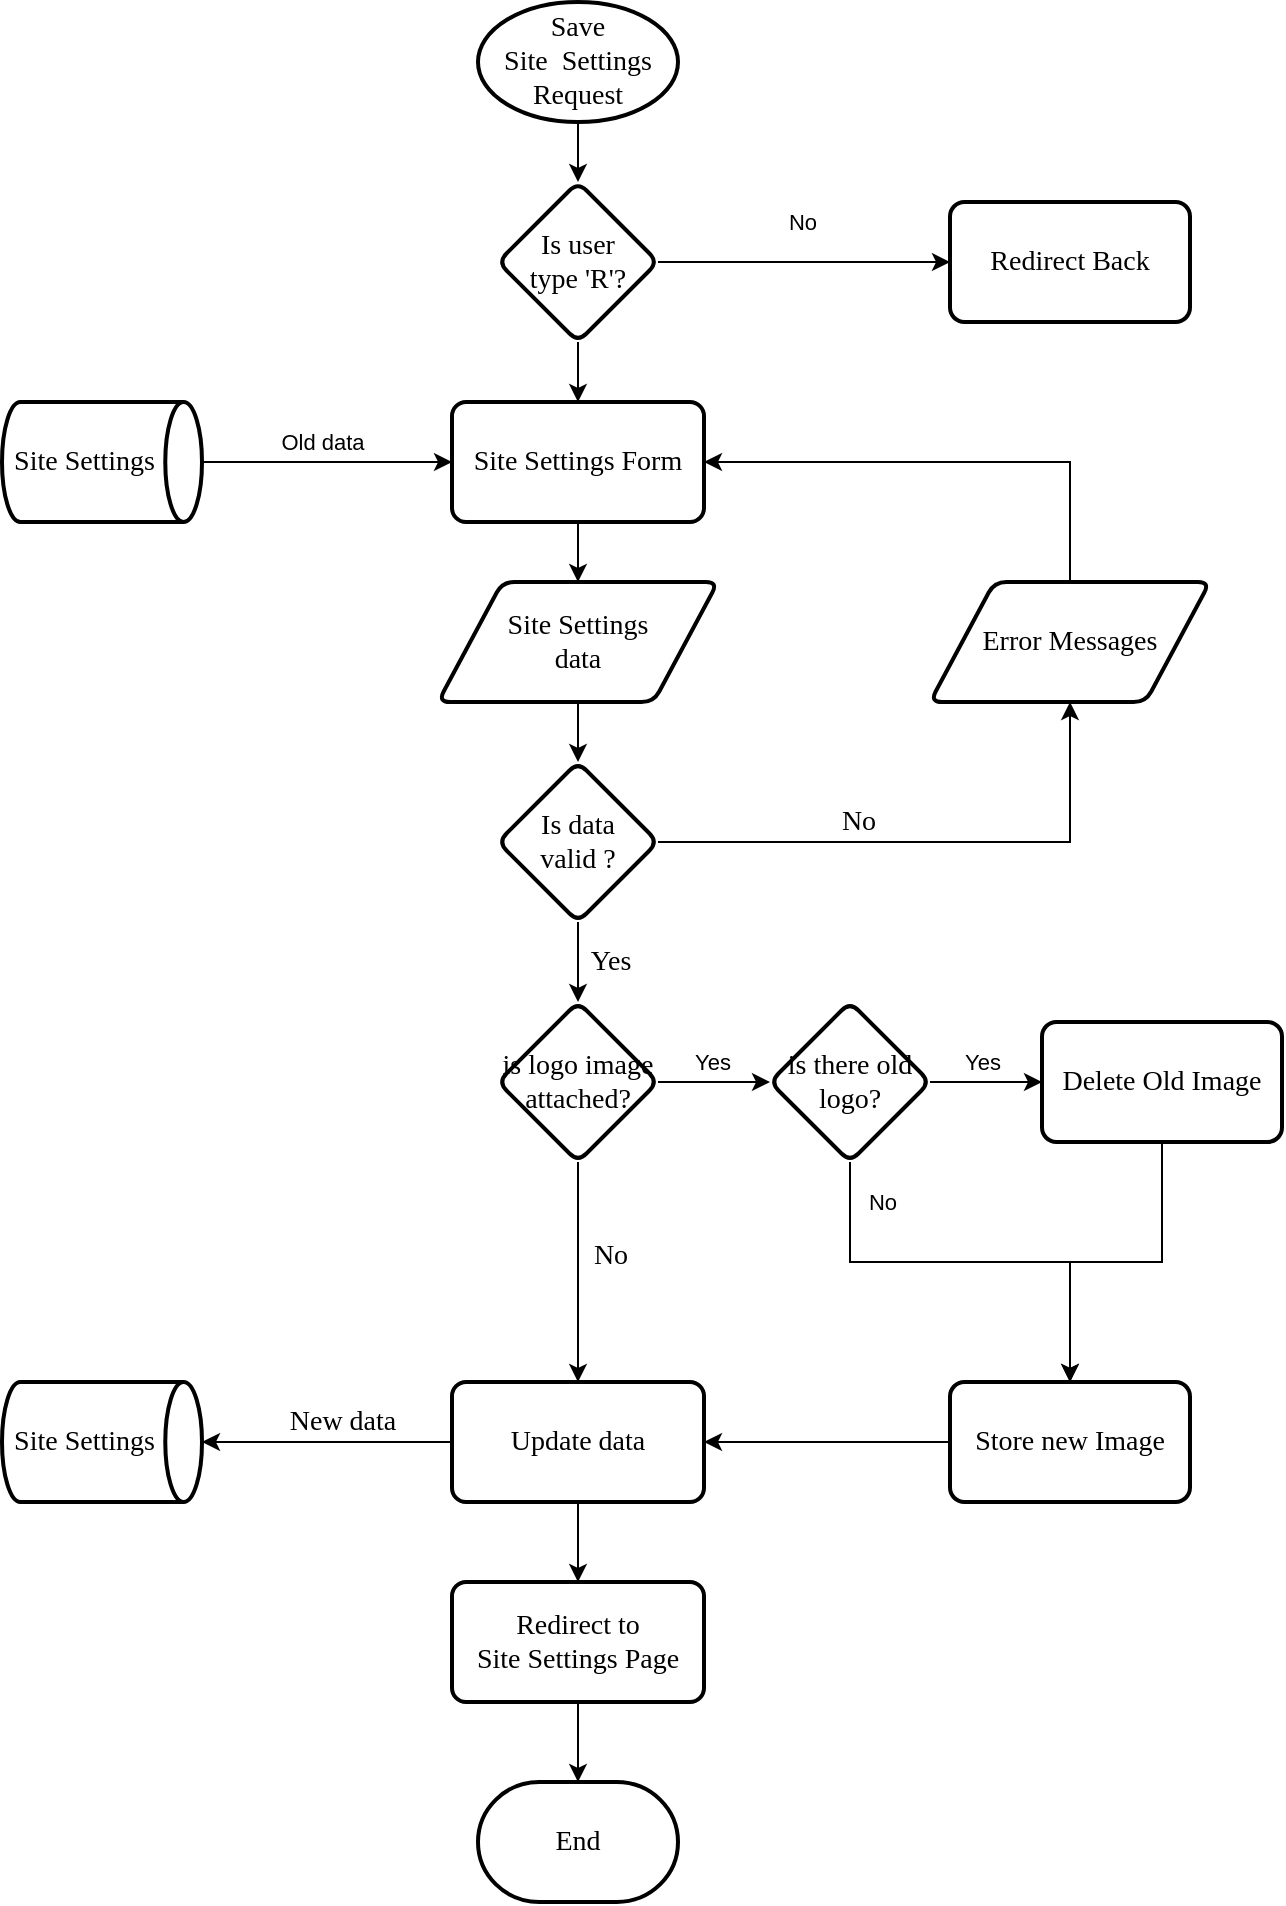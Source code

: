 <mxfile version="17.1.3" type="google"><diagram id="C5RBs43oDa-KdzZeNtuy" name="Page-1"><mxGraphModel grid="1" gridSize="10" guides="1" tooltips="1" connect="1" arrows="1" page="1" fold="1" pageScale="1" pageWidth="827" pageHeight="1169" math="0" shadow="0"><root><mxCell id="WIyWlLk6GJQsqaUBKTNV-0"/><mxCell id="WIyWlLk6GJQsqaUBKTNV-1" parent="WIyWlLk6GJQsqaUBKTNV-0"/><mxCell id="OkjRnjelNrkCaZ5QQsMj-1" value="" style="edgeStyle=orthogonalEdgeStyle;rounded=0;orthogonalLoop=1;jettySize=auto;html=1;" parent="WIyWlLk6GJQsqaUBKTNV-1" source="QMA3gvf6sLXdcExjiy3S-0" target="OkjRnjelNrkCaZ5QQsMj-2" edge="1"><mxGeometry relative="1" as="geometry"><mxPoint x="418" y="100" as="targetPoint"/></mxGeometry></mxCell><mxCell id="QMA3gvf6sLXdcExjiy3S-0" value="Save &lt;br&gt;Site&amp;nbsp; Settings&lt;br&gt;Request" style="strokeWidth=2;html=1;shape=mxgraph.flowchart.start_1;whiteSpace=wrap;fontFamily=Times New Roman;fontSize=14;" parent="WIyWlLk6GJQsqaUBKTNV-1" vertex="1"><mxGeometry x="368" y="10" width="100" height="60" as="geometry"/></mxCell><mxCell id="QMA3gvf6sLXdcExjiy3S-9" style="edgeStyle=orthogonalEdgeStyle;rounded=0;orthogonalLoop=1;jettySize=auto;html=1;fontFamily=Times New Roman;fontSize=14;" parent="WIyWlLk6GJQsqaUBKTNV-1" source="QMA3gvf6sLXdcExjiy3S-12" target="QMA3gvf6sLXdcExjiy3S-8" edge="1"><mxGeometry relative="1" as="geometry"><mxPoint x="418" y="270" as="sourcePoint"/></mxGeometry></mxCell><mxCell id="QMA3gvf6sLXdcExjiy3S-11" value="" style="edgeStyle=orthogonalEdgeStyle;rounded=0;orthogonalLoop=1;jettySize=auto;html=1;fontFamily=Times New Roman;fontSize=14;" parent="WIyWlLk6GJQsqaUBKTNV-1" source="QMA3gvf6sLXdcExjiy3S-8" target="QMA3gvf6sLXdcExjiy3S-10" edge="1"><mxGeometry relative="1" as="geometry"/></mxCell><mxCell id="QMA3gvf6sLXdcExjiy3S-8" value="Site Settings &lt;br&gt;data" style="shape=parallelogram;html=1;strokeWidth=2;perimeter=parallelogramPerimeter;whiteSpace=wrap;rounded=1;arcSize=12;size=0.23;fontFamily=Times New Roman;fontSize=14;" parent="WIyWlLk6GJQsqaUBKTNV-1" vertex="1"><mxGeometry x="348" y="300" width="140" height="60" as="geometry"/></mxCell><mxCell id="QMA3gvf6sLXdcExjiy3S-15" style="edgeStyle=orthogonalEdgeStyle;rounded=0;orthogonalLoop=1;jettySize=auto;html=1;fontFamily=Times New Roman;fontSize=14;" parent="WIyWlLk6GJQsqaUBKTNV-1" source="QMA3gvf6sLXdcExjiy3S-10" target="QMA3gvf6sLXdcExjiy3S-14" edge="1"><mxGeometry relative="1" as="geometry"/></mxCell><mxCell id="QMA3gvf6sLXdcExjiy3S-16" value="No" style="edgeLabel;html=1;align=center;verticalAlign=middle;resizable=0;points=[];fontSize=14;fontFamily=Times New Roman;" parent="QMA3gvf6sLXdcExjiy3S-15" connectable="0" vertex="1"><mxGeometry x="-0.195" y="3" relative="1" as="geometry"><mxPoint x="-11" y="-7" as="offset"/></mxGeometry></mxCell><mxCell id="QMA3gvf6sLXdcExjiy3S-19" value="Yes" style="edgeStyle=orthogonalEdgeStyle;rounded=0;orthogonalLoop=1;jettySize=auto;html=1;fontFamily=Times New Roman;fontSize=14;" parent="WIyWlLk6GJQsqaUBKTNV-1" source="QMA3gvf6sLXdcExjiy3S-10" target="QMA3gvf6sLXdcExjiy3S-18" edge="1"><mxGeometry y="16" relative="1" as="geometry"><mxPoint as="offset"/></mxGeometry></mxCell><mxCell id="QMA3gvf6sLXdcExjiy3S-10" value="Is data&lt;br&gt;valid ?" style="rhombus;whiteSpace=wrap;html=1;fontSize=14;fontFamily=Times New Roman;strokeWidth=2;rounded=1;arcSize=12;" parent="WIyWlLk6GJQsqaUBKTNV-1" vertex="1"><mxGeometry x="378" y="390" width="80" height="80" as="geometry"/></mxCell><mxCell id="QMA3gvf6sLXdcExjiy3S-12" value="Site Settings Form" style="rounded=1;whiteSpace=wrap;html=1;absoluteArcSize=1;arcSize=14;strokeWidth=2;fontFamily=Times New Roman;fontSize=14;" parent="WIyWlLk6GJQsqaUBKTNV-1" vertex="1"><mxGeometry x="355" y="210" width="126" height="60" as="geometry"/></mxCell><mxCell id="QMA3gvf6sLXdcExjiy3S-31" style="edgeStyle=orthogonalEdgeStyle;rounded=0;orthogonalLoop=1;jettySize=auto;html=1;fontFamily=Times New Roman;fontSize=14;" parent="WIyWlLk6GJQsqaUBKTNV-1" source="QMA3gvf6sLXdcExjiy3S-14" target="QMA3gvf6sLXdcExjiy3S-12" edge="1"><mxGeometry relative="1" as="geometry"><Array as="points"><mxPoint x="664" y="240"/></Array></mxGeometry></mxCell><mxCell id="QMA3gvf6sLXdcExjiy3S-14" value="Error Messages" style="shape=parallelogram;html=1;strokeWidth=2;perimeter=parallelogramPerimeter;whiteSpace=wrap;rounded=1;arcSize=12;size=0.23;fontFamily=Times New Roman;fontSize=14;" parent="WIyWlLk6GJQsqaUBKTNV-1" vertex="1"><mxGeometry x="594" y="300" width="140" height="60" as="geometry"/></mxCell><mxCell id="QMA3gvf6sLXdcExjiy3S-23" value="No" style="edgeStyle=orthogonalEdgeStyle;rounded=0;orthogonalLoop=1;jettySize=auto;html=1;fontFamily=Times New Roman;fontSize=14;" parent="WIyWlLk6GJQsqaUBKTNV-1" source="QMA3gvf6sLXdcExjiy3S-18" target="QMA3gvf6sLXdcExjiy3S-22" edge="1"><mxGeometry x="-0.143" y="16" relative="1" as="geometry"><mxPoint as="offset"/></mxGeometry></mxCell><mxCell id="OkjRnjelNrkCaZ5QQsMj-7" value="Yes" style="edgeStyle=orthogonalEdgeStyle;rounded=0;orthogonalLoop=1;jettySize=auto;html=1;" parent="WIyWlLk6GJQsqaUBKTNV-1" source="QMA3gvf6sLXdcExjiy3S-18" target="OkjRnjelNrkCaZ5QQsMj-6" edge="1"><mxGeometry x="-0.03" y="10" relative="1" as="geometry"><mxPoint as="offset"/></mxGeometry></mxCell><mxCell id="QMA3gvf6sLXdcExjiy3S-18" value="is logo image attached?" style="rhombus;whiteSpace=wrap;html=1;fontSize=14;fontFamily=Times New Roman;strokeWidth=2;rounded=1;arcSize=12;" parent="WIyWlLk6GJQsqaUBKTNV-1" vertex="1"><mxGeometry x="378" y="510" width="80" height="80" as="geometry"/></mxCell><mxCell id="QMA3gvf6sLXdcExjiy3S-41" style="edgeStyle=orthogonalEdgeStyle;rounded=0;orthogonalLoop=1;jettySize=auto;html=1;fontFamily=Times New Roman;fontSize=14;" parent="WIyWlLk6GJQsqaUBKTNV-1" source="QMA3gvf6sLXdcExjiy3S-22" target="QMA3gvf6sLXdcExjiy3S-37" edge="1"><mxGeometry relative="1" as="geometry"/></mxCell><mxCell id="QMA3gvf6sLXdcExjiy3S-22" value="Update data" style="rounded=1;whiteSpace=wrap;html=1;absoluteArcSize=1;arcSize=14;strokeWidth=2;fontFamily=Times New Roman;fontSize=14;" parent="WIyWlLk6GJQsqaUBKTNV-1" vertex="1"><mxGeometry x="355" y="700" width="126" height="60" as="geometry"/></mxCell><mxCell id="QMA3gvf6sLXdcExjiy3S-25" value="New data" style="edgeStyle=orthogonalEdgeStyle;rounded=0;orthogonalLoop=1;jettySize=auto;html=1;fontFamily=Times New Roman;fontSize=14;" parent="WIyWlLk6GJQsqaUBKTNV-1" source="QMA3gvf6sLXdcExjiy3S-22" target="QMA3gvf6sLXdcExjiy3S-24" edge="1"><mxGeometry x="-0.12" y="-10" relative="1" as="geometry"><mxPoint x="220" y="830" as="sourcePoint"/><mxPoint as="offset"/></mxGeometry></mxCell><mxCell id="QMA3gvf6sLXdcExjiy3S-24" value="Site Settings&amp;nbsp; &amp;nbsp; &amp;nbsp;" style="strokeWidth=2;html=1;shape=mxgraph.flowchart.direct_data;whiteSpace=wrap;fontFamily=Times New Roman;fontSize=14;" parent="WIyWlLk6GJQsqaUBKTNV-1" vertex="1"><mxGeometry x="130" y="700" width="100" height="60" as="geometry"/></mxCell><mxCell id="QMA3gvf6sLXdcExjiy3S-40" style="edgeStyle=orthogonalEdgeStyle;rounded=0;orthogonalLoop=1;jettySize=auto;html=1;fontFamily=Times New Roman;fontSize=14;" parent="WIyWlLk6GJQsqaUBKTNV-1" source="QMA3gvf6sLXdcExjiy3S-37" target="QMA3gvf6sLXdcExjiy3S-39" edge="1"><mxGeometry relative="1" as="geometry"/></mxCell><mxCell id="QMA3gvf6sLXdcExjiy3S-37" value="Redirect to &lt;br&gt;Site Settings Page" style="rounded=1;whiteSpace=wrap;html=1;absoluteArcSize=1;arcSize=14;strokeWidth=2;fontFamily=Times New Roman;fontSize=14;" parent="WIyWlLk6GJQsqaUBKTNV-1" vertex="1"><mxGeometry x="355" y="800" width="126" height="60" as="geometry"/></mxCell><mxCell id="QMA3gvf6sLXdcExjiy3S-39" value="End" style="strokeWidth=2;html=1;shape=mxgraph.flowchart.terminator;whiteSpace=wrap;fontFamily=Times New Roman;fontSize=14;" parent="WIyWlLk6GJQsqaUBKTNV-1" vertex="1"><mxGeometry x="368" y="900" width="100" height="60" as="geometry"/></mxCell><mxCell id="OkjRnjelNrkCaZ5QQsMj-4" value="No" style="edgeStyle=orthogonalEdgeStyle;rounded=0;orthogonalLoop=1;jettySize=auto;html=1;" parent="WIyWlLk6GJQsqaUBKTNV-1" source="OkjRnjelNrkCaZ5QQsMj-2" target="OkjRnjelNrkCaZ5QQsMj-3" edge="1"><mxGeometry x="-0.014" y="20" relative="1" as="geometry"><mxPoint as="offset"/></mxGeometry></mxCell><mxCell id="OkjRnjelNrkCaZ5QQsMj-5" style="edgeStyle=orthogonalEdgeStyle;rounded=0;orthogonalLoop=1;jettySize=auto;html=1;" parent="WIyWlLk6GJQsqaUBKTNV-1" source="OkjRnjelNrkCaZ5QQsMj-2" target="QMA3gvf6sLXdcExjiy3S-12" edge="1"><mxGeometry relative="1" as="geometry"/></mxCell><mxCell id="OkjRnjelNrkCaZ5QQsMj-2" value="Is user&lt;br&gt;type 'R'?" style="rhombus;whiteSpace=wrap;html=1;fontSize=14;fontFamily=Times New Roman;strokeWidth=2;rounded=1;arcSize=12;" parent="WIyWlLk6GJQsqaUBKTNV-1" vertex="1"><mxGeometry x="378" y="100" width="80" height="80" as="geometry"/></mxCell><mxCell id="OkjRnjelNrkCaZ5QQsMj-3" value="Redirect Back" style="whiteSpace=wrap;html=1;fontSize=14;fontFamily=Times New Roman;strokeWidth=2;rounded=1;arcSize=12;" parent="WIyWlLk6GJQsqaUBKTNV-1" vertex="1"><mxGeometry x="604" y="110" width="120" height="60" as="geometry"/></mxCell><mxCell id="OkjRnjelNrkCaZ5QQsMj-11" value="Yes" style="edgeStyle=orthogonalEdgeStyle;rounded=0;orthogonalLoop=1;jettySize=auto;html=1;" parent="WIyWlLk6GJQsqaUBKTNV-1" source="OkjRnjelNrkCaZ5QQsMj-6" target="OkjRnjelNrkCaZ5QQsMj-10" edge="1"><mxGeometry x="-0.071" y="10" relative="1" as="geometry"><mxPoint as="offset"/></mxGeometry></mxCell><mxCell id="OkjRnjelNrkCaZ5QQsMj-14" value="No" style="edgeStyle=orthogonalEdgeStyle;rounded=0;orthogonalLoop=1;jettySize=auto;html=1;" parent="WIyWlLk6GJQsqaUBKTNV-1" source="OkjRnjelNrkCaZ5QQsMj-6" target="OkjRnjelNrkCaZ5QQsMj-12" edge="1"><mxGeometry x="-0.818" y="16" relative="1" as="geometry"><Array as="points"><mxPoint x="554" y="640"/><mxPoint x="664" y="640"/></Array><mxPoint as="offset"/></mxGeometry></mxCell><mxCell id="OkjRnjelNrkCaZ5QQsMj-6" value="is there old logo?" style="rhombus;whiteSpace=wrap;html=1;fontSize=14;fontFamily=Times New Roman;strokeWidth=2;rounded=1;arcSize=12;" parent="WIyWlLk6GJQsqaUBKTNV-1" vertex="1"><mxGeometry x="514" y="510" width="80" height="80" as="geometry"/></mxCell><mxCell id="OkjRnjelNrkCaZ5QQsMj-13" value="" style="edgeStyle=orthogonalEdgeStyle;rounded=0;orthogonalLoop=1;jettySize=auto;html=1;" parent="WIyWlLk6GJQsqaUBKTNV-1" source="OkjRnjelNrkCaZ5QQsMj-10" target="OkjRnjelNrkCaZ5QQsMj-12" edge="1"><mxGeometry relative="1" as="geometry"/></mxCell><mxCell id="OkjRnjelNrkCaZ5QQsMj-10" value="Delete Old Image" style="whiteSpace=wrap;html=1;fontSize=14;fontFamily=Times New Roman;strokeWidth=2;rounded=1;arcSize=12;" parent="WIyWlLk6GJQsqaUBKTNV-1" vertex="1"><mxGeometry x="650" y="520" width="120" height="60" as="geometry"/></mxCell><mxCell id="OkjRnjelNrkCaZ5QQsMj-15" style="edgeStyle=orthogonalEdgeStyle;rounded=0;orthogonalLoop=1;jettySize=auto;html=1;" parent="WIyWlLk6GJQsqaUBKTNV-1" source="OkjRnjelNrkCaZ5QQsMj-12" target="QMA3gvf6sLXdcExjiy3S-22" edge="1"><mxGeometry relative="1" as="geometry"/></mxCell><mxCell id="OkjRnjelNrkCaZ5QQsMj-12" value="Store new Image" style="whiteSpace=wrap;html=1;fontSize=14;fontFamily=Times New Roman;strokeWidth=2;rounded=1;arcSize=12;" parent="WIyWlLk6GJQsqaUBKTNV-1" vertex="1"><mxGeometry x="604" y="700" width="120" height="60" as="geometry"/></mxCell><mxCell id="5ThuVB9NfBNR7_PYIbVJ-1" value="Old data" style="edgeStyle=orthogonalEdgeStyle;rounded=0;orthogonalLoop=1;jettySize=auto;html=1;" edge="1" parent="WIyWlLk6GJQsqaUBKTNV-1" source="5ThuVB9NfBNR7_PYIbVJ-0" target="QMA3gvf6sLXdcExjiy3S-12"><mxGeometry x="-0.04" y="10" relative="1" as="geometry"><mxPoint as="offset"/></mxGeometry></mxCell><mxCell id="5ThuVB9NfBNR7_PYIbVJ-0" value="Site Settings&amp;nbsp; &amp;nbsp; &amp;nbsp;" style="strokeWidth=2;html=1;shape=mxgraph.flowchart.direct_data;whiteSpace=wrap;fontFamily=Times New Roman;fontSize=14;" vertex="1" parent="WIyWlLk6GJQsqaUBKTNV-1"><mxGeometry x="130" y="210" width="100" height="60" as="geometry"/></mxCell></root></mxGraphModel></diagram></mxfile>